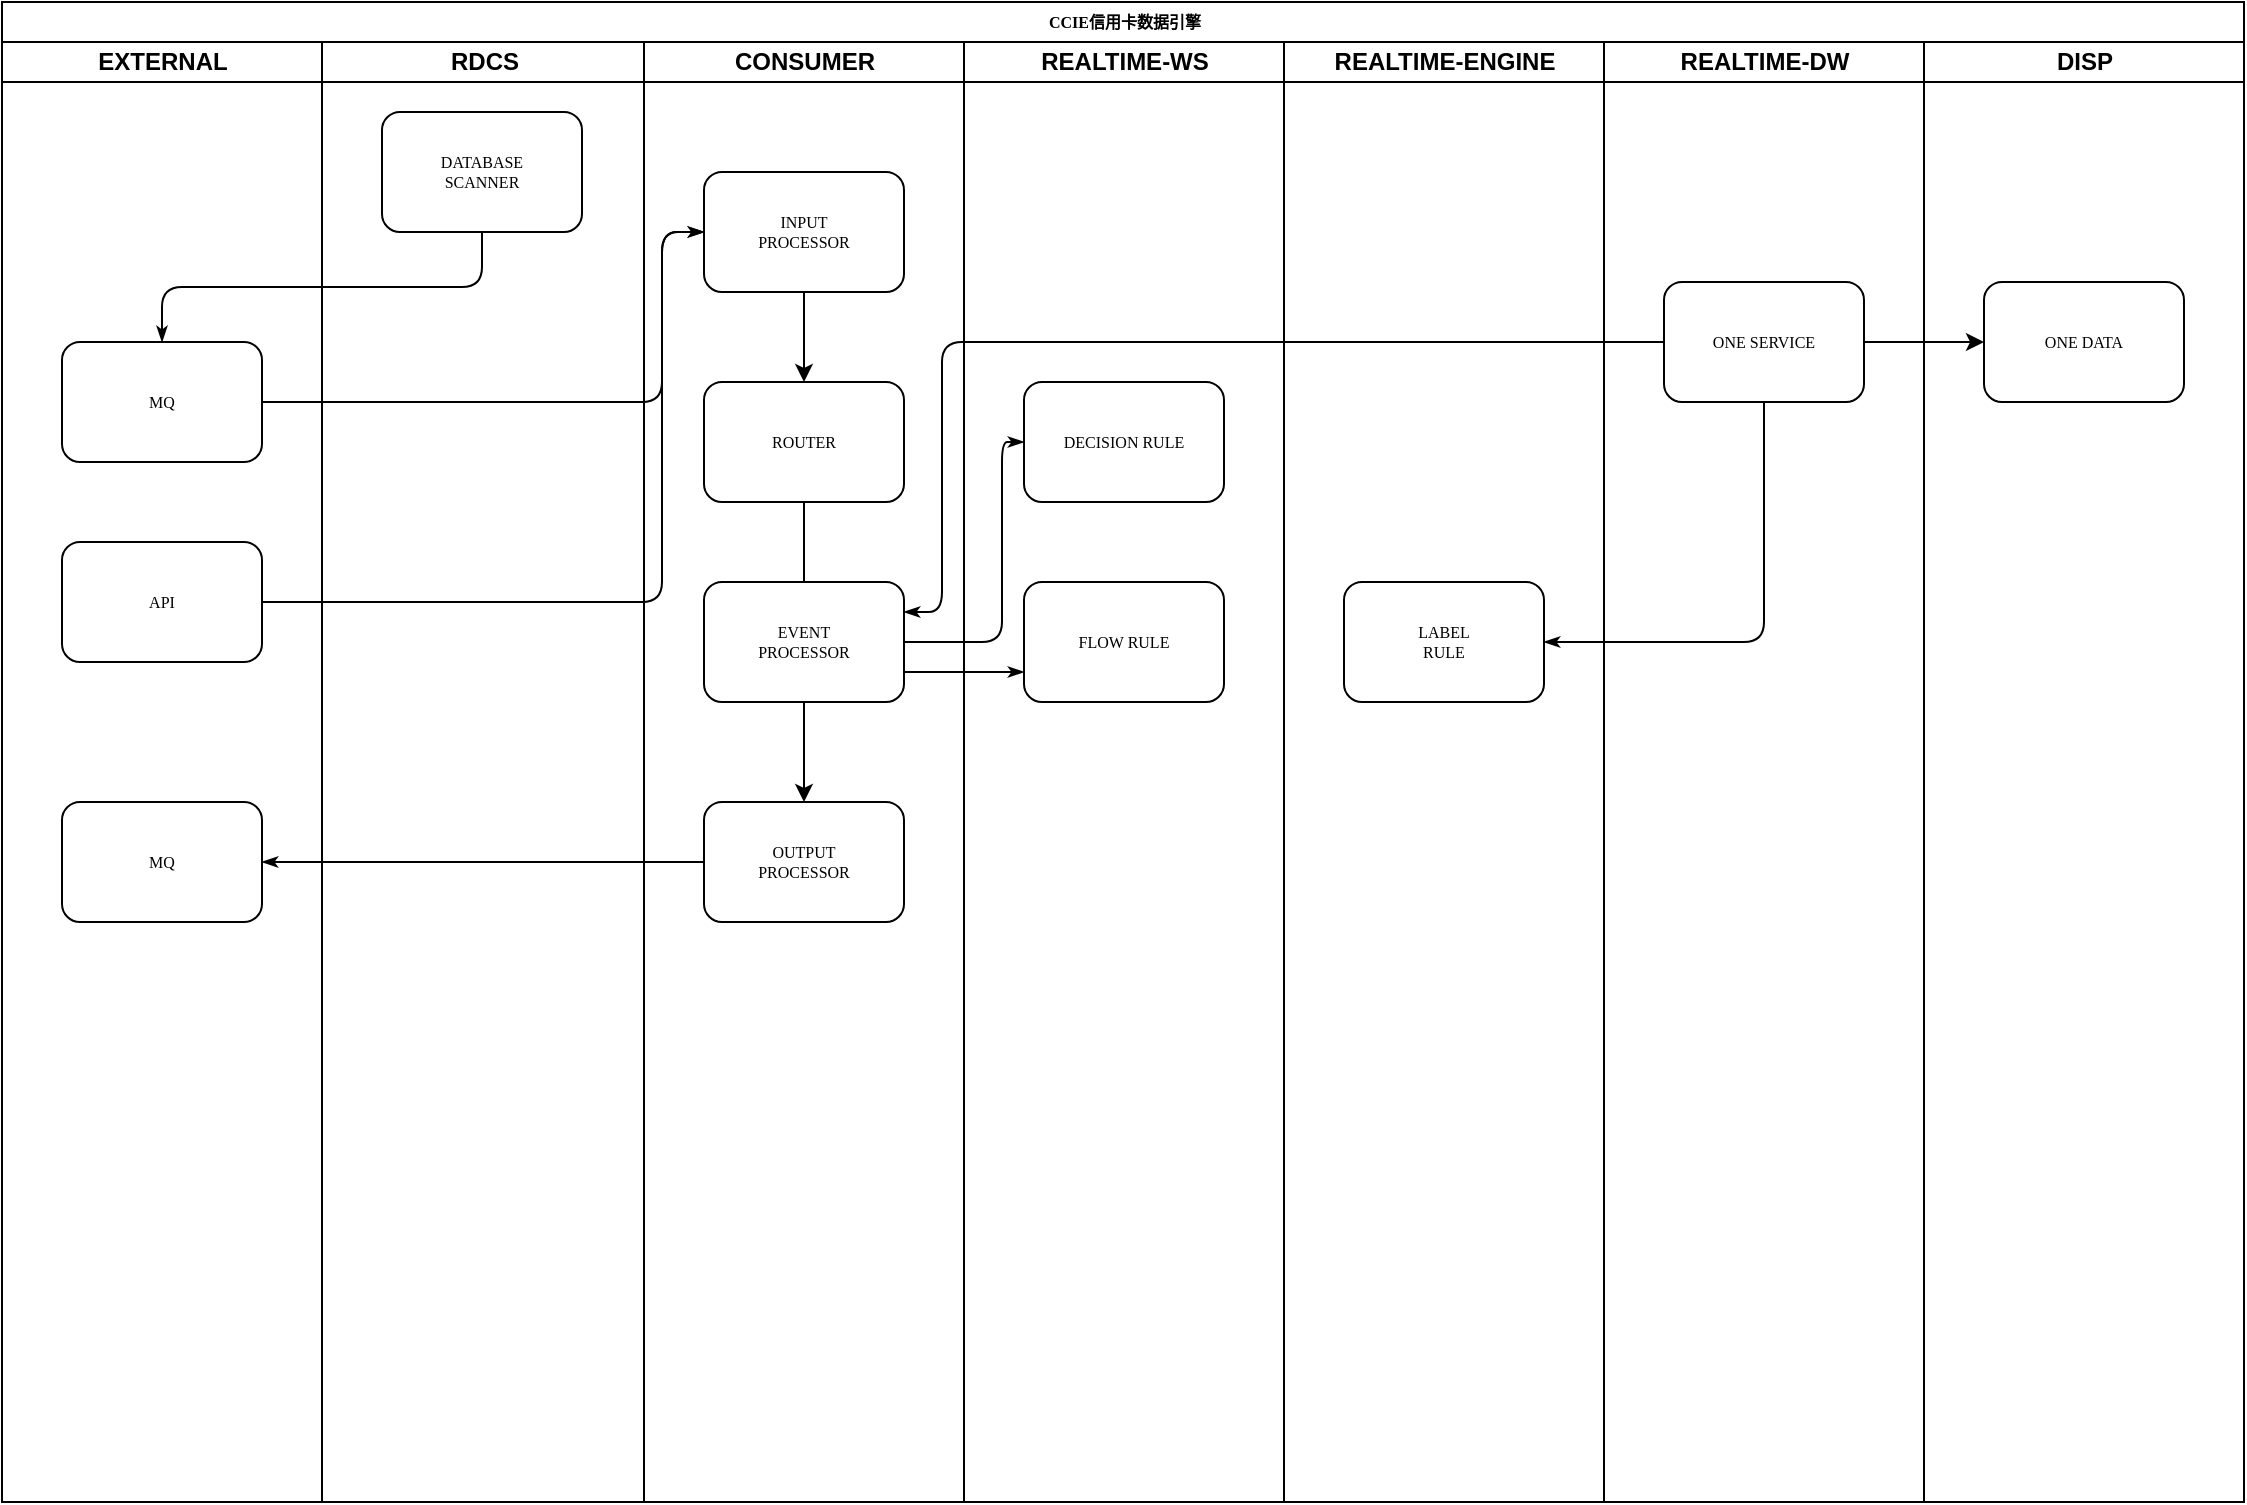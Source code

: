<mxfile version="12.2.6" type="github" pages="4"><diagram name="Page-1" id="74e2e168-ea6b-b213-b513-2b3c1d86103e"><mxGraphModel dx="932" dy="1338" grid="1" gridSize="10" guides="1" tooltips="1" connect="1" arrows="1" fold="1" page="1" pageScale="1" pageWidth="1100" pageHeight="850" background="#ffffff" math="0" shadow="0"><root><mxCell id="0"/><mxCell id="1" parent="0"/><mxCell id="77e6c97f196da883-1" value="CCIE信用卡数据引擎" style="swimlane;html=1;childLayout=stackLayout;startSize=20;rounded=0;shadow=0;labelBackgroundColor=none;strokeColor=#000000;strokeWidth=1;fillColor=#ffffff;fontFamily=Verdana;fontSize=8;fontColor=#000000;align=center;" parent="1" vertex="1"><mxGeometry x="70" y="-140" width="1121" height="750" as="geometry"/></mxCell><mxCell id="9AOLdwwiTeYKFx4a9tRz-8" value="EXTERNAL" style="swimlane;html=1;startSize=20;" parent="77e6c97f196da883-1" vertex="1"><mxGeometry y="20" width="160" height="730" as="geometry"/></mxCell><mxCell id="9AOLdwwiTeYKFx4a9tRz-9" value="MQ" style="rounded=1;whiteSpace=wrap;html=1;shadow=0;labelBackgroundColor=none;strokeColor=#000000;strokeWidth=1;fillColor=#ffffff;fontFamily=Verdana;fontSize=8;fontColor=#000000;align=center;" parent="9AOLdwwiTeYKFx4a9tRz-8" vertex="1"><mxGeometry x="30" y="150" width="100" height="60" as="geometry"/></mxCell><mxCell id="9AOLdwwiTeYKFx4a9tRz-54" value="API" style="rounded=1;whiteSpace=wrap;html=1;shadow=0;labelBackgroundColor=none;strokeColor=#000000;strokeWidth=1;fillColor=#ffffff;fontFamily=Verdana;fontSize=8;fontColor=#000000;align=center;" parent="9AOLdwwiTeYKFx4a9tRz-8" vertex="1"><mxGeometry x="30" y="250" width="100" height="60" as="geometry"/></mxCell><mxCell id="9AOLdwwiTeYKFx4a9tRz-57" value="MQ" style="rounded=1;whiteSpace=wrap;html=1;shadow=0;labelBackgroundColor=none;strokeColor=#000000;strokeWidth=1;fillColor=#ffffff;fontFamily=Verdana;fontSize=8;fontColor=#000000;align=center;" parent="9AOLdwwiTeYKFx4a9tRz-8" vertex="1"><mxGeometry x="30" y="380" width="100" height="60" as="geometry"/></mxCell><mxCell id="77e6c97f196da883-2" value="RDCS" style="swimlane;html=1;startSize=20;" parent="77e6c97f196da883-1" vertex="1"><mxGeometry x="160" y="20" width="161" height="730" as="geometry"/></mxCell><mxCell id="77e6c97f196da883-8" value="DATABASE&lt;br&gt;SCANNER" style="rounded=1;whiteSpace=wrap;html=1;shadow=0;labelBackgroundColor=none;strokeColor=#000000;strokeWidth=1;fillColor=#ffffff;fontFamily=Verdana;fontSize=8;fontColor=#000000;align=center;" parent="77e6c97f196da883-2" vertex="1"><mxGeometry x="30" y="35" width="100" height="60" as="geometry"/></mxCell><mxCell id="77e6c97f196da883-26" style="edgeStyle=orthogonalEdgeStyle;rounded=1;html=1;labelBackgroundColor=none;startArrow=none;startFill=0;startSize=5;endArrow=classicThin;endFill=1;endSize=5;jettySize=auto;orthogonalLoop=1;strokeColor=#000000;strokeWidth=1;fontFamily=Verdana;fontSize=8;fontColor=#000000;exitX=0.5;exitY=1;exitDx=0;exitDy=0;entryX=0.5;entryY=0;entryDx=0;entryDy=0;" parent="77e6c97f196da883-1" source="77e6c97f196da883-8" target="9AOLdwwiTeYKFx4a9tRz-9" edge="1"><mxGeometry relative="1" as="geometry"/></mxCell><mxCell id="77e6c97f196da883-28" style="edgeStyle=orthogonalEdgeStyle;rounded=1;html=1;labelBackgroundColor=none;startArrow=none;startFill=0;startSize=5;endArrow=classicThin;endFill=1;endSize=5;jettySize=auto;orthogonalLoop=1;strokeColor=#000000;strokeWidth=1;fontFamily=Verdana;fontSize=8;fontColor=#000000;entryX=0;entryY=0.75;entryDx=0;entryDy=0;exitX=1;exitY=0.75;exitDx=0;exitDy=0;" parent="77e6c97f196da883-1" source="tssTY5_V55jJpcKWYizu-1" target="77e6c97f196da883-12" edge="1"><mxGeometry relative="1" as="geometry"><mxPoint x="451" y="235" as="sourcePoint"/><Array as="points"><mxPoint x="500" y="335"/><mxPoint x="500" y="335"/></Array></mxGeometry></mxCell><mxCell id="77e6c97f196da883-3" value="CONSUMER" style="swimlane;html=1;startSize=20;" parent="77e6c97f196da883-1" vertex="1"><mxGeometry x="321" y="20" width="160" height="730" as="geometry"/></mxCell><mxCell id="9AOLdwwiTeYKFx4a9tRz-4" value="" style="edgeStyle=orthogonalEdgeStyle;rounded=0;orthogonalLoop=1;jettySize=auto;html=1;" parent="77e6c97f196da883-3" source="77e6c97f196da883-11" target="77e6c97f196da883-9" edge="1"><mxGeometry relative="1" as="geometry"/></mxCell><mxCell id="77e6c97f196da883-11" value="INPUT&lt;br&gt;PROCESSOR" style="rounded=1;whiteSpace=wrap;html=1;shadow=0;labelBackgroundColor=none;strokeColor=#000000;strokeWidth=1;fillColor=#ffffff;fontFamily=Verdana;fontSize=8;fontColor=#000000;align=center;" parent="77e6c97f196da883-3" vertex="1"><mxGeometry x="30" y="65" width="100" height="60" as="geometry"/></mxCell><mxCell id="9AOLdwwiTeYKFx4a9tRz-5" value="" style="edgeStyle=orthogonalEdgeStyle;rounded=0;orthogonalLoop=1;jettySize=auto;html=1;" parent="77e6c97f196da883-3" source="77e6c97f196da883-9" target="9AOLdwwiTeYKFx4a9tRz-2" edge="1"><mxGeometry relative="1" as="geometry"/></mxCell><mxCell id="77e6c97f196da883-9" value="ROUTER" style="rounded=1;whiteSpace=wrap;html=1;shadow=0;labelBackgroundColor=none;strokeColor=#000000;strokeWidth=1;fillColor=#ffffff;fontFamily=Verdana;fontSize=8;fontColor=#000000;align=center;" parent="77e6c97f196da883-3" vertex="1"><mxGeometry x="30" y="170" width="100" height="60" as="geometry"/></mxCell><mxCell id="9AOLdwwiTeYKFx4a9tRz-2" value="OUTPUT&lt;br&gt;PROCESSOR" style="rounded=1;whiteSpace=wrap;html=1;shadow=0;labelBackgroundColor=none;strokeColor=#000000;strokeWidth=1;fillColor=#ffffff;fontFamily=Verdana;fontSize=8;fontColor=#000000;align=center;" parent="77e6c97f196da883-3" vertex="1"><mxGeometry x="30" y="380" width="100" height="60" as="geometry"/></mxCell><mxCell id="tssTY5_V55jJpcKWYizu-1" value="EVENT&lt;br&gt;PROCESSOR" style="rounded=1;whiteSpace=wrap;html=1;shadow=0;labelBackgroundColor=none;strokeColor=#000000;strokeWidth=1;fillColor=#ffffff;fontFamily=Verdana;fontSize=8;fontColor=#000000;align=center;" parent="77e6c97f196da883-3" vertex="1"><mxGeometry x="30" y="270" width="100" height="60" as="geometry"/></mxCell><mxCell id="77e6c97f196da883-4" value="REALTIME-WS" style="swimlane;html=1;startSize=20;" parent="77e6c97f196da883-1" vertex="1"><mxGeometry x="481" y="20" width="160" height="730" as="geometry"/></mxCell><mxCell id="77e6c97f196da883-12" value="FLOW RULE" style="rounded=1;whiteSpace=wrap;html=1;shadow=0;labelBackgroundColor=none;strokeColor=#000000;strokeWidth=1;fillColor=#ffffff;fontFamily=Verdana;fontSize=8;fontColor=#000000;align=center;" parent="77e6c97f196da883-4" vertex="1"><mxGeometry x="30" y="270" width="100" height="60" as="geometry"/></mxCell><mxCell id="77e6c97f196da883-15" value="DECISION RULE" style="rounded=1;whiteSpace=wrap;html=1;shadow=0;labelBackgroundColor=none;strokeColor=#000000;strokeWidth=1;fillColor=#ffffff;fontFamily=Verdana;fontSize=8;fontColor=#000000;align=center;" parent="77e6c97f196da883-4" vertex="1"><mxGeometry x="30" y="170" width="100" height="60" as="geometry"/></mxCell><mxCell id="77e6c97f196da883-5" value="REALTIME-ENGINE" style="swimlane;html=1;startSize=20;" parent="77e6c97f196da883-1" vertex="1"><mxGeometry x="641" y="20" width="160" height="730" as="geometry"/></mxCell><mxCell id="9AOLdwwiTeYKFx4a9tRz-60" value="LABEL&lt;br&gt;RULE" style="rounded=1;whiteSpace=wrap;html=1;shadow=0;labelBackgroundColor=none;strokeColor=#000000;strokeWidth=1;fillColor=#ffffff;fontFamily=Verdana;fontSize=8;fontColor=#000000;align=center;" parent="77e6c97f196da883-5" vertex="1"><mxGeometry x="30" y="270" width="100" height="60" as="geometry"/></mxCell><mxCell id="77e6c97f196da883-6" value="REALTIME-DW" style="swimlane;html=1;startSize=20;" parent="77e6c97f196da883-1" vertex="1"><mxGeometry x="801" y="20" width="160" height="730" as="geometry"/></mxCell><mxCell id="9AOLdwwiTeYKFx4a9tRz-61" value="ONE SERVICE" style="rounded=1;whiteSpace=wrap;html=1;shadow=0;labelBackgroundColor=none;strokeColor=#000000;strokeWidth=1;fillColor=#ffffff;fontFamily=Verdana;fontSize=8;fontColor=#000000;align=center;" parent="77e6c97f196da883-6" vertex="1"><mxGeometry x="30" y="120" width="100" height="60" as="geometry"/></mxCell><mxCell id="77e6c97f196da883-7" value="DISP" style="swimlane;html=1;startSize=20;" parent="77e6c97f196da883-1" vertex="1"><mxGeometry x="961" y="20" width="160" height="730" as="geometry"/></mxCell><mxCell id="X4fi9G5PNfgSpJ7aW9XN-3" value="ONE DATA" style="rounded=1;whiteSpace=wrap;html=1;shadow=0;labelBackgroundColor=none;strokeColor=#000000;strokeWidth=1;fillColor=#ffffff;fontFamily=Verdana;fontSize=8;fontColor=#000000;align=center;" parent="77e6c97f196da883-7" vertex="1"><mxGeometry x="30" y="120" width="100" height="60" as="geometry"/></mxCell><mxCell id="9AOLdwwiTeYKFx4a9tRz-55" style="edgeStyle=orthogonalEdgeStyle;rounded=1;html=1;labelBackgroundColor=none;startArrow=none;startFill=0;startSize=5;endArrow=classicThin;endFill=1;endSize=5;jettySize=auto;orthogonalLoop=1;strokeColor=#000000;strokeWidth=1;fontFamily=Verdana;fontSize=8;fontColor=#000000;exitX=1;exitY=0.5;exitDx=0;exitDy=0;entryX=0;entryY=0.5;entryDx=0;entryDy=0;" parent="77e6c97f196da883-1" source="9AOLdwwiTeYKFx4a9tRz-54" target="77e6c97f196da883-11" edge="1"><mxGeometry relative="1" as="geometry"><mxPoint x="511" y="230" as="sourcePoint"/><mxPoint x="360" y="170" as="targetPoint"/><Array as="points"><mxPoint x="330" y="300"/><mxPoint x="330" y="115"/></Array></mxGeometry></mxCell><mxCell id="9AOLdwwiTeYKFx4a9tRz-56" style="edgeStyle=orthogonalEdgeStyle;rounded=1;html=1;labelBackgroundColor=none;startArrow=none;startFill=0;startSize=5;endArrow=classicThin;endFill=1;endSize=5;jettySize=auto;orthogonalLoop=1;strokeColor=#000000;strokeWidth=1;fontFamily=Verdana;fontSize=8;fontColor=#000000;exitX=1;exitY=0.5;exitDx=0;exitDy=0;entryX=0;entryY=0.5;entryDx=0;entryDy=0;" parent="77e6c97f196da883-1" source="9AOLdwwiTeYKFx4a9tRz-9" target="77e6c97f196da883-11" edge="1"><mxGeometry relative="1" as="geometry"><mxPoint x="140" y="310" as="sourcePoint"/><mxPoint x="411" y="125" as="targetPoint"/><Array as="points"><mxPoint x="330" y="200"/><mxPoint x="330" y="115"/></Array></mxGeometry></mxCell><mxCell id="9AOLdwwiTeYKFx4a9tRz-59" style="edgeStyle=orthogonalEdgeStyle;rounded=1;html=1;labelBackgroundColor=none;startArrow=none;startFill=0;startSize=5;endArrow=classicThin;endFill=1;endSize=5;jettySize=auto;orthogonalLoop=1;strokeColor=#000000;strokeWidth=1;fontFamily=Verdana;fontSize=8;fontColor=#000000;exitX=0;exitY=0.5;exitDx=0;exitDy=0;entryX=1;entryY=0.5;entryDx=0;entryDy=0;" parent="77e6c97f196da883-1" source="9AOLdwwiTeYKFx4a9tRz-2" target="9AOLdwwiTeYKFx4a9tRz-57" edge="1"><mxGeometry relative="1" as="geometry"><mxPoint x="140" y="415" as="sourcePoint"/><mxPoint x="411" y="230" as="targetPoint"/><Array as="points"><mxPoint x="300" y="430"/><mxPoint x="300" y="430"/></Array></mxGeometry></mxCell><mxCell id="9AOLdwwiTeYKFx4a9tRz-66" style="edgeStyle=orthogonalEdgeStyle;rounded=1;html=1;labelBackgroundColor=none;startArrow=none;startFill=0;startSize=5;endArrow=classicThin;endFill=1;endSize=5;jettySize=auto;orthogonalLoop=1;strokeColor=#000000;strokeWidth=1;fontFamily=Verdana;fontSize=8;fontColor=#000000;exitX=0.5;exitY=1;exitDx=0;exitDy=0;entryX=1;entryY=0.5;entryDx=0;entryDy=0;" parent="77e6c97f196da883-1" source="9AOLdwwiTeYKFx4a9tRz-61" target="9AOLdwwiTeYKFx4a9tRz-60" edge="1"><mxGeometry relative="1" as="geometry"><mxPoint x="511" y="245" as="sourcePoint"/><mxPoint x="810" y="250" as="targetPoint"/><Array as="points"><mxPoint x="881" y="320"/></Array></mxGeometry></mxCell><mxCell id="9AOLdwwiTeYKFx4a9tRz-65" style="edgeStyle=orthogonalEdgeStyle;rounded=1;html=1;labelBackgroundColor=none;startArrow=none;startFill=0;startSize=5;endArrow=classicThin;endFill=1;endSize=5;jettySize=auto;orthogonalLoop=1;strokeColor=#000000;strokeWidth=1;fontFamily=Verdana;fontSize=8;fontColor=#000000;entryX=1;entryY=0.25;entryDx=0;entryDy=0;exitX=0;exitY=0.5;exitDx=0;exitDy=0;" parent="77e6c97f196da883-1" source="9AOLdwwiTeYKFx4a9tRz-61" target="tssTY5_V55jJpcKWYizu-1" edge="1"><mxGeometry relative="1" as="geometry"><mxPoint x="880" y="140" as="sourcePoint"/><mxPoint x="510" y="220" as="targetPoint"/><Array as="points"><mxPoint x="831" y="170"/><mxPoint x="470" y="170"/><mxPoint x="470" y="305"/></Array></mxGeometry></mxCell><mxCell id="tssTY5_V55jJpcKWYizu-2" style="edgeStyle=orthogonalEdgeStyle;rounded=1;html=1;labelBackgroundColor=none;startArrow=none;startFill=0;startSize=5;endArrow=classicThin;endFill=1;endSize=5;jettySize=auto;orthogonalLoop=1;strokeColor=#000000;strokeWidth=1;fontFamily=Verdana;fontSize=8;fontColor=#000000;exitX=1;exitY=0.5;exitDx=0;exitDy=0;entryX=0;entryY=0.5;entryDx=0;entryDy=0;" parent="77e6c97f196da883-1" source="tssTY5_V55jJpcKWYizu-1" target="77e6c97f196da883-15" edge="1"><mxGeometry relative="1" as="geometry"><mxPoint x="450.5" y="320" as="sourcePoint"/><mxPoint x="560.5" y="170" as="targetPoint"/><Array as="points"><mxPoint x="500" y="320"/><mxPoint x="500" y="220"/></Array></mxGeometry></mxCell><mxCell id="X4fi9G5PNfgSpJ7aW9XN-4" value="" style="edgeStyle=orthogonalEdgeStyle;rounded=0;orthogonalLoop=1;jettySize=auto;html=1;startArrow=none;startFill=0;" parent="77e6c97f196da883-1" source="9AOLdwwiTeYKFx4a9tRz-61" target="X4fi9G5PNfgSpJ7aW9XN-3" edge="1"><mxGeometry relative="1" as="geometry"/></mxCell></root></mxGraphModel></diagram><diagram id="RrnXslmxj0kw22n0IAKz" name="Page-2"><mxGraphModel dx="932" dy="488" grid="1" gridSize="10" guides="1" tooltips="1" connect="1" arrows="1" fold="1" page="1" pageScale="1" pageWidth="827" pageHeight="1169" math="0" shadow="0"><root><mxCell id="IvU9EpXIFTZm0_zdO61G-0"/><mxCell id="IvU9EpXIFTZm0_zdO61G-1" parent="IvU9EpXIFTZm0_zdO61G-0"/><mxCell id="X9OnGKdT5QKYmTLx3bMR-0" value="INPUT&lt;br&gt;PROCESSOR&lt;br&gt;&lt;br&gt;&lt;br&gt;&lt;br&gt;&lt;br&gt;&lt;br&gt;&lt;br&gt;&lt;br&gt;&lt;br&gt;&lt;br&gt;&lt;br&gt;" style="rounded=1;whiteSpace=wrap;html=1;dashed=1;" vertex="1" parent="IvU9EpXIFTZm0_zdO61G-1"><mxGeometry x="30" y="10" width="230" height="180" as="geometry"/></mxCell><mxCell id="4bxWFl2vUNwD9Jtad7jr-1" value="通用数据备份、快照" style="rounded=1;whiteSpace=wrap;html=1;" vertex="1" parent="IvU9EpXIFTZm0_zdO61G-1"><mxGeometry x="30" y="200" width="280" height="50" as="geometry"/></mxCell><mxCell id="4bxWFl2vUNwD9Jtad7jr-2" value="通用日志监控&lt;br&gt;（CAT）" style="rounded=1;whiteSpace=wrap;html=1;" vertex="1" parent="IvU9EpXIFTZm0_zdO61G-1"><mxGeometry x="630" y="20" width="90" height="295" as="geometry"/></mxCell><mxCell id="4bxWFl2vUNwD9Jtad7jr-3" value="源数据加工&lt;br&gt;（格式化/清洗/初筛）" style="rounded=1;whiteSpace=wrap;html=1;" vertex="1" parent="IvU9EpXIFTZm0_zdO61G-1"><mxGeometry x="150" y="50" width="90" height="130" as="geometry"/></mxCell><mxCell id="4bxWFl2vUNwD9Jtad7jr-4" value="事件路由" style="rounded=1;whiteSpace=wrap;html=1;" vertex="1" parent="IvU9EpXIFTZm0_zdO61G-1"><mxGeometry x="283" y="50" width="90" height="130" as="geometry"/></mxCell><mxCell id="4bxWFl2vUNwD9Jtad7jr-5" value="数据输出&lt;br&gt;（入库/推送）" style="rounded=1;whiteSpace=wrap;html=1;" vertex="1" parent="IvU9EpXIFTZm0_zdO61G-1"><mxGeometry x="520" y="50" width="90" height="130" as="geometry"/></mxCell><mxCell id="4bxWFl2vUNwD9Jtad7jr-7" value="源数据接入" style="rounded=1;whiteSpace=wrap;html=1;" vertex="1" parent="IvU9EpXIFTZm0_zdO61G-1"><mxGeometry x="50" y="50" width="90" height="130" as="geometry"/></mxCell><mxCell id="4bxWFl2vUNwD9Jtad7jr-9" value="事件处理&lt;br&gt;（数据关联、字段映射、打标签、调用计算规则）" style="rounded=1;whiteSpace=wrap;html=1;" vertex="1" parent="IvU9EpXIFTZm0_zdO61G-1"><mxGeometry x="401.5" y="50" width="90" height="130" as="geometry"/></mxCell><mxCell id="uZV8HSnLTifIu20DkNxQ-0" value="ROUTER" style="text;html=1;resizable=0;points=[];autosize=1;align=center;verticalAlign=top;spacingTop=-4;" vertex="1" parent="IvU9EpXIFTZm0_zdO61G-1"><mxGeometry x="293" y="20" width="70" height="20" as="geometry"/></mxCell><mxCell id="uZV8HSnLTifIu20DkNxQ-1" value="EVENT&lt;br&gt;PROCESSOR" style="text;html=1;resizable=0;points=[];autosize=1;align=center;verticalAlign=top;spacingTop=-4;" vertex="1" parent="IvU9EpXIFTZm0_zdO61G-1"><mxGeometry x="401.5" y="15" width="90" height="30" as="geometry"/></mxCell><mxCell id="uZV8HSnLTifIu20DkNxQ-2" value="OUTPUT&lt;br&gt;PROCESSOR" style="text;html=1;resizable=0;points=[];autosize=1;align=center;verticalAlign=top;spacingTop=-4;" vertex="1" parent="IvU9EpXIFTZm0_zdO61G-1"><mxGeometry x="520" y="15" width="90" height="30" as="geometry"/></mxCell><mxCell id="pY_sRm8eTLjLj404glfG-0" value="数据回放" style="rounded=1;whiteSpace=wrap;html=1;" vertex="1" parent="IvU9EpXIFTZm0_zdO61G-1"><mxGeometry x="330" y="200" width="280" height="50" as="geometry"/></mxCell><mxCell id="pY_sRm8eTLjLj404glfG-4" value="ElasticSearch、Redis、AeroSpike" style="shape=datastore;whiteSpace=wrap;html=1;align=center;" vertex="1" parent="IvU9EpXIFTZm0_zdO61G-1"><mxGeometry x="30" y="260" width="580" height="60" as="geometry"/></mxCell></root></mxGraphModel></diagram><diagram id="EICIjYkw1w4u8L2vJUYA" name="Page-3"><mxGraphModel dx="932" dy="488" grid="1" gridSize="10" guides="1" tooltips="1" connect="1" arrows="1" fold="1" page="1" pageScale="1" pageWidth="827" pageHeight="1169" math="0" shadow="0"><root><mxCell id="K_XLk1ca43ODohlfoCfL-0"/><mxCell id="K_XLk1ca43ODohlfoCfL-1" parent="K_XLk1ca43ODohlfoCfL-0"/><mxCell id="K_XLk1ca43ODohlfoCfL-3" value="实时数据处理领域" style="rounded=1;whiteSpace=wrap;html=1;" vertex="1" parent="K_XLk1ca43ODohlfoCfL-1"><mxGeometry x="130" y="20" width="510" height="60" as="geometry"/></mxCell><mxCell id="K_XLk1ca43ODohlfoCfL-4" value="数据源配置" style="rounded=0;whiteSpace=wrap;html=1;" vertex="1" parent="K_XLk1ca43ODohlfoCfL-1"><mxGeometry x="150" y="180" width="100" height="30" as="geometry"/></mxCell><mxCell id="K_XLk1ca43ODohlfoCfL-5" value="&lt;span style=&quot;white-space: normal&quot;&gt;数据接入子域&lt;/span&gt;" style="rounded=1;whiteSpace=wrap;html=1;" vertex="1" parent="K_XLk1ca43ODohlfoCfL-1"><mxGeometry x="140" y="100" width="120" height="60" as="geometry"/></mxCell><mxCell id="K_XLk1ca43ODohlfoCfL-6" value="数据对象" style="rounded=0;whiteSpace=wrap;html=1;" vertex="1" parent="K_XLk1ca43ODohlfoCfL-1"><mxGeometry x="150" y="230" width="100" height="30" as="geometry"/></mxCell><mxCell id="K_XLk1ca43ODohlfoCfL-7" value="&lt;span style=&quot;white-space: normal&quot;&gt;数据处理子域&lt;/span&gt;" style="rounded=1;whiteSpace=wrap;html=1;" vertex="1" parent="K_XLk1ca43ODohlfoCfL-1"><mxGeometry x="320" y="100" width="120" height="60" as="geometry"/></mxCell><mxCell id="K_XLk1ca43ODohlfoCfL-12" value="处理流程" style="rounded=0;whiteSpace=wrap;html=1;" vertex="1" parent="K_XLk1ca43ODohlfoCfL-1"><mxGeometry x="330" y="172.5" width="100" height="30" as="geometry"/></mxCell><mxCell id="K_XLk1ca43ODohlfoCfL-13" value="上下文" style="rounded=0;whiteSpace=wrap;html=1;" vertex="1" parent="K_XLk1ca43ODohlfoCfL-1"><mxGeometry x="330" y="262.5" width="100" height="30" as="geometry"/></mxCell><mxCell id="K_XLk1ca43ODohlfoCfL-14" value="数据输出子域" style="rounded=1;whiteSpace=wrap;html=1;" vertex="1" parent="K_XLk1ca43ODohlfoCfL-1"><mxGeometry x="500" y="100" width="120" height="60" as="geometry"/></mxCell><mxCell id="K_XLk1ca43ODohlfoCfL-15" value="数据源配置" style="rounded=0;whiteSpace=wrap;html=1;" vertex="1" parent="K_XLk1ca43ODohlfoCfL-1"><mxGeometry x="510" y="180" width="100" height="30" as="geometry"/></mxCell><mxCell id="K_XLk1ca43ODohlfoCfL-16" value="数据对象" style="rounded=0;whiteSpace=wrap;html=1;" vertex="1" parent="K_XLk1ca43ODohlfoCfL-1"><mxGeometry x="510" y="230" width="100" height="30" as="geometry"/></mxCell><mxCell id="7U4YjivAoNIg2i1LAVIP-0" value="加工逻辑" style="rounded=0;whiteSpace=wrap;html=1;" vertex="1" parent="K_XLk1ca43ODohlfoCfL-1"><mxGeometry x="330" y="217.5" width="100" height="30" as="geometry"/></mxCell></root></mxGraphModel></diagram><diagram id="4I_G9_OZfaZ53klVVcbU" name="Page-4"><mxGraphModel dx="932" dy="488" grid="1" gridSize="10" guides="1" tooltips="1" connect="1" arrows="1" fold="1" page="1" pageScale="1" pageWidth="827" pageHeight="1169" math="0" shadow="0"><root><mxCell id="Sm6wDZHAmXWlNj7RumEk-0"/><mxCell id="Sm6wDZHAmXWlNj7RumEk-1" parent="Sm6wDZHAmXWlNj7RumEk-0"/></root></mxGraphModel></diagram></mxfile>